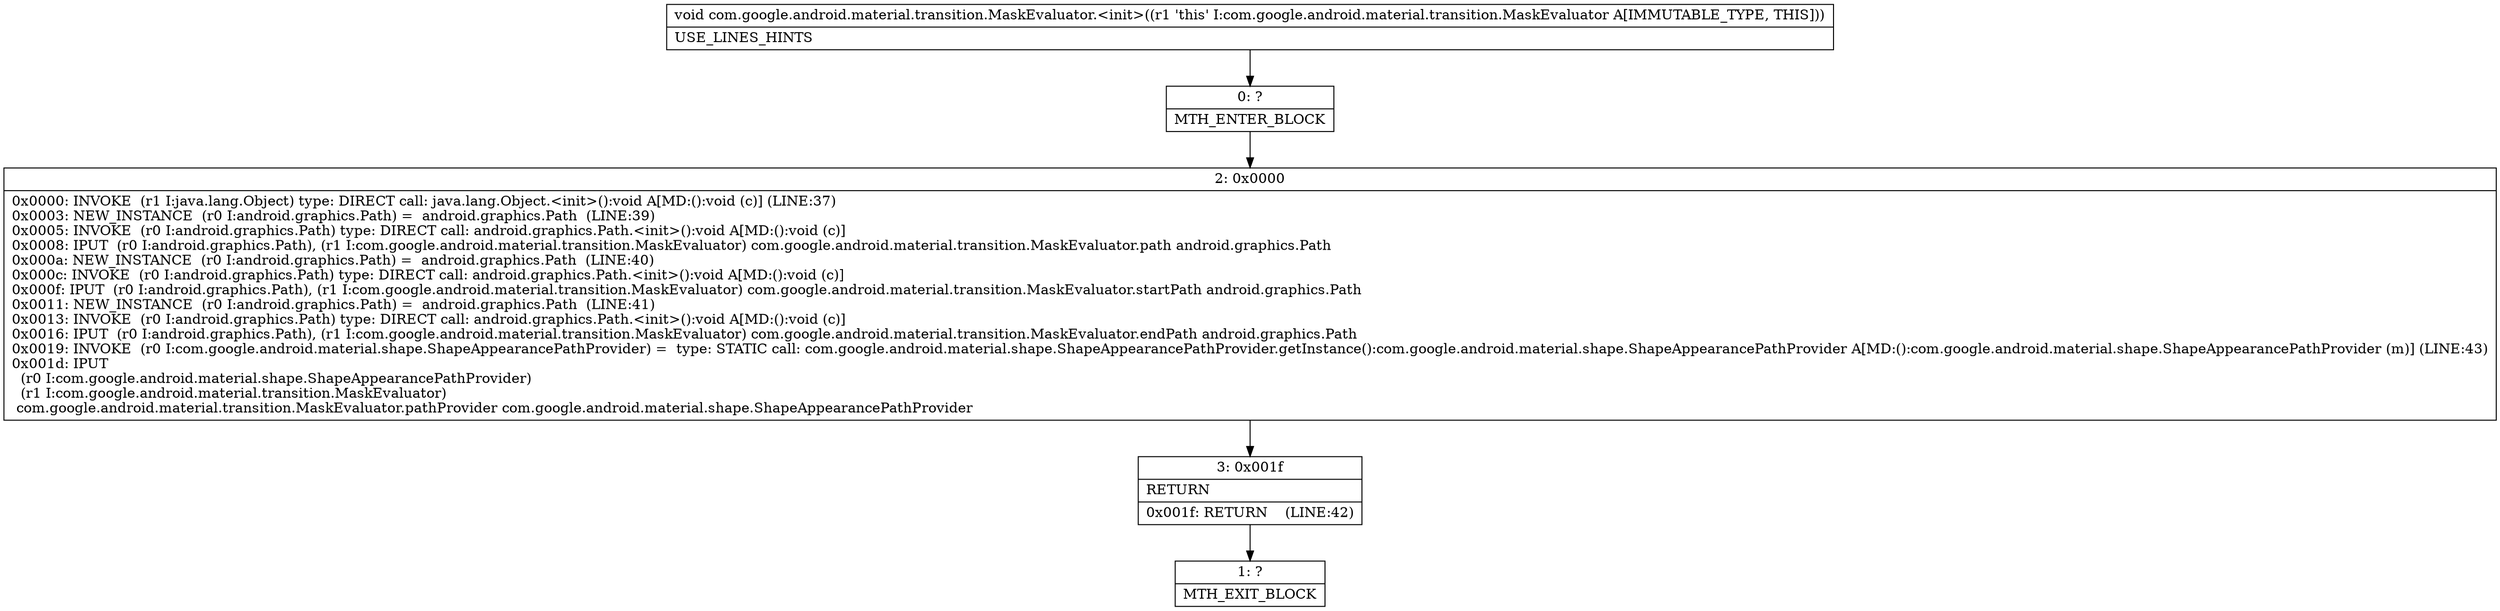 digraph "CFG forcom.google.android.material.transition.MaskEvaluator.\<init\>()V" {
Node_0 [shape=record,label="{0\:\ ?|MTH_ENTER_BLOCK\l}"];
Node_2 [shape=record,label="{2\:\ 0x0000|0x0000: INVOKE  (r1 I:java.lang.Object) type: DIRECT call: java.lang.Object.\<init\>():void A[MD:():void (c)] (LINE:37)\l0x0003: NEW_INSTANCE  (r0 I:android.graphics.Path) =  android.graphics.Path  (LINE:39)\l0x0005: INVOKE  (r0 I:android.graphics.Path) type: DIRECT call: android.graphics.Path.\<init\>():void A[MD:():void (c)]\l0x0008: IPUT  (r0 I:android.graphics.Path), (r1 I:com.google.android.material.transition.MaskEvaluator) com.google.android.material.transition.MaskEvaluator.path android.graphics.Path \l0x000a: NEW_INSTANCE  (r0 I:android.graphics.Path) =  android.graphics.Path  (LINE:40)\l0x000c: INVOKE  (r0 I:android.graphics.Path) type: DIRECT call: android.graphics.Path.\<init\>():void A[MD:():void (c)]\l0x000f: IPUT  (r0 I:android.graphics.Path), (r1 I:com.google.android.material.transition.MaskEvaluator) com.google.android.material.transition.MaskEvaluator.startPath android.graphics.Path \l0x0011: NEW_INSTANCE  (r0 I:android.graphics.Path) =  android.graphics.Path  (LINE:41)\l0x0013: INVOKE  (r0 I:android.graphics.Path) type: DIRECT call: android.graphics.Path.\<init\>():void A[MD:():void (c)]\l0x0016: IPUT  (r0 I:android.graphics.Path), (r1 I:com.google.android.material.transition.MaskEvaluator) com.google.android.material.transition.MaskEvaluator.endPath android.graphics.Path \l0x0019: INVOKE  (r0 I:com.google.android.material.shape.ShapeAppearancePathProvider) =  type: STATIC call: com.google.android.material.shape.ShapeAppearancePathProvider.getInstance():com.google.android.material.shape.ShapeAppearancePathProvider A[MD:():com.google.android.material.shape.ShapeAppearancePathProvider (m)] (LINE:43)\l0x001d: IPUT  \l  (r0 I:com.google.android.material.shape.ShapeAppearancePathProvider)\l  (r1 I:com.google.android.material.transition.MaskEvaluator)\l com.google.android.material.transition.MaskEvaluator.pathProvider com.google.android.material.shape.ShapeAppearancePathProvider \l}"];
Node_3 [shape=record,label="{3\:\ 0x001f|RETURN\l|0x001f: RETURN    (LINE:42)\l}"];
Node_1 [shape=record,label="{1\:\ ?|MTH_EXIT_BLOCK\l}"];
MethodNode[shape=record,label="{void com.google.android.material.transition.MaskEvaluator.\<init\>((r1 'this' I:com.google.android.material.transition.MaskEvaluator A[IMMUTABLE_TYPE, THIS]))  | USE_LINES_HINTS\l}"];
MethodNode -> Node_0;Node_0 -> Node_2;
Node_2 -> Node_3;
Node_3 -> Node_1;
}

